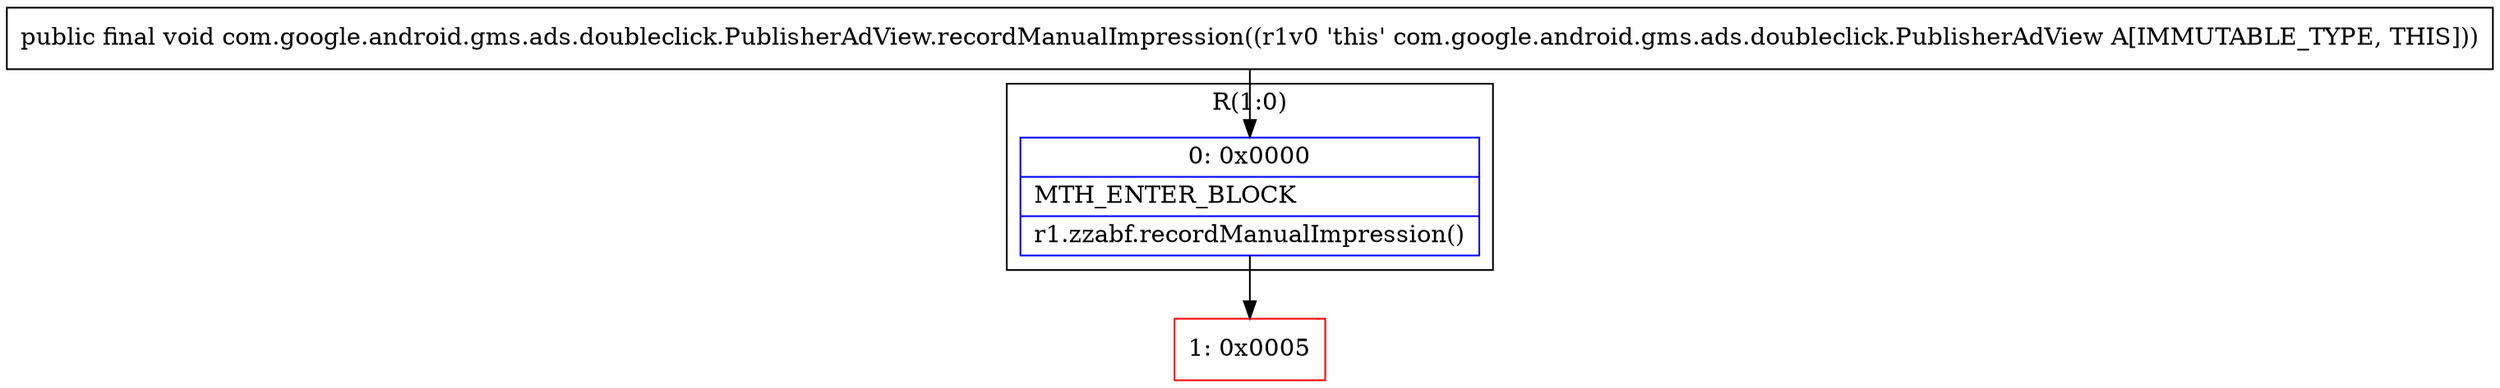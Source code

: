 digraph "CFG forcom.google.android.gms.ads.doubleclick.PublisherAdView.recordManualImpression()V" {
subgraph cluster_Region_1767215706 {
label = "R(1:0)";
node [shape=record,color=blue];
Node_0 [shape=record,label="{0\:\ 0x0000|MTH_ENTER_BLOCK\l|r1.zzabf.recordManualImpression()\l}"];
}
Node_1 [shape=record,color=red,label="{1\:\ 0x0005}"];
MethodNode[shape=record,label="{public final void com.google.android.gms.ads.doubleclick.PublisherAdView.recordManualImpression((r1v0 'this' com.google.android.gms.ads.doubleclick.PublisherAdView A[IMMUTABLE_TYPE, THIS])) }"];
MethodNode -> Node_0;
Node_0 -> Node_1;
}

